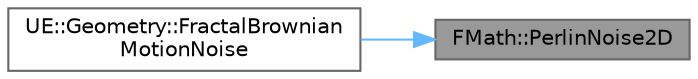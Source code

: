 digraph "FMath::PerlinNoise2D"
{
 // INTERACTIVE_SVG=YES
 // LATEX_PDF_SIZE
  bgcolor="transparent";
  edge [fontname=Helvetica,fontsize=10,labelfontname=Helvetica,labelfontsize=10];
  node [fontname=Helvetica,fontsize=10,shape=box,height=0.2,width=0.4];
  rankdir="RL";
  Node1 [id="Node000001",label="FMath::PerlinNoise2D",height=0.2,width=0.4,color="gray40", fillcolor="grey60", style="filled", fontcolor="black",tooltip="Generates a 2D Perlin noise sample at the given location."];
  Node1 -> Node2 [id="edge1_Node000001_Node000002",dir="back",color="steelblue1",style="solid",tooltip=" "];
  Node2 [id="Node000002",label="UE::Geometry::FractalBrownian\lMotionNoise",height=0.2,width=0.4,color="grey40", fillcolor="white", style="filled",URL="$d9/d39/namespaceUE_1_1Geometry.html#ab92ba8ddd8bdcefbffab0f5e2efc51fb",tooltip=" "];
}
